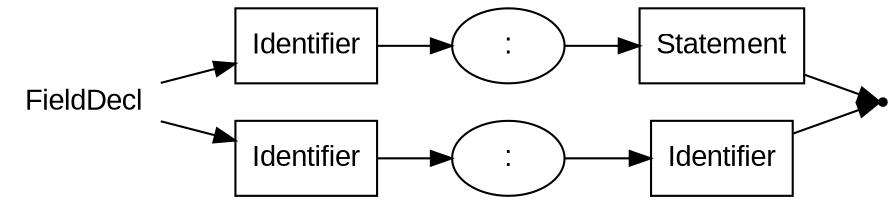 digraph FIELDDECL {
  rankdir=LR;
  node [fontname="Arial"];
  start [label="FieldDecl" shape=plaintext];
  end [label="" shape=point];
  A [label="Identifier" shape=box];
  B [label=":" shape=oval];
  C [label="Statement" shape=box];
  D [label="Identifier" shape=box];
  E [label=":" shape=oval];
  F [label="Identifier" shape=box];
  start -> D;
  start -> A;
  A -> B;
  B -> C;
  C -> end;
  D -> E;
  E -> F;
  F -> end;
}